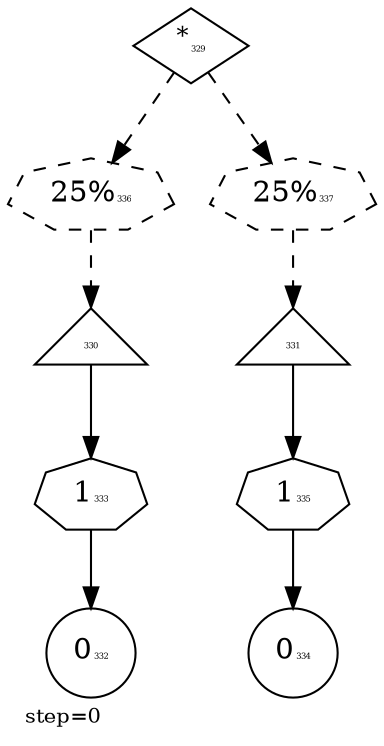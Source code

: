 digraph {
  graph  [labelloc=bottom,labeljust=left,fontsize="10",label="step=0"];
  "329" [shape=diamond,peripheries="1",label=<<SUP>*</SUP><FONT POINT-SIZE='4'>329</FONT>>,labelfontcolor=black,color=black];
  "330" [shape=triangle,peripheries="1",label=<<FONT POINT-SIZE='4'>330</FONT>>,labelfontcolor=black,color=black];
  "331" [shape=triangle,peripheries="1",label=<<FONT POINT-SIZE='4'>331</FONT>>,labelfontcolor=black,color=black];
  "332" [shape=circle,peripheries="1",label=<0<FONT POINT-SIZE='4'>332</FONT>>,labelfontcolor=black,color=black];
  "334" [shape=circle,peripheries="1",label=<0<FONT POINT-SIZE='4'>334</FONT>>,labelfontcolor=black,color=black];
  "333" [label=<1<FONT POINT-SIZE='4'>333</FONT>>,peripheries="1",color=black,shape=septagon];
  "330" -> "333" [color=black];
  "333" -> "332" [color=black];
  "335" [label=<1<FONT POINT-SIZE='4'>335</FONT>>,peripheries="1",color=black,shape=septagon];
  "331" -> "335" [color=black];
  "335" -> "334" [color=black];
  "336" [label=<25%<FONT POINT-SIZE='4'>336</FONT>>,peripheries="1",color=black,style=dashed,shape=septagon];
  "329" -> "336" [style=dashed,color=black];
  "336" -> "330" [style=dashed,color=black];
  "337" [label=<25%<FONT POINT-SIZE='4'>337</FONT>>,peripheries="1",color=black,style=dashed,shape=septagon];
  "329" -> "337" [style=dashed,color=black];
  "337" -> "331" [style=dashed,color=black];
}